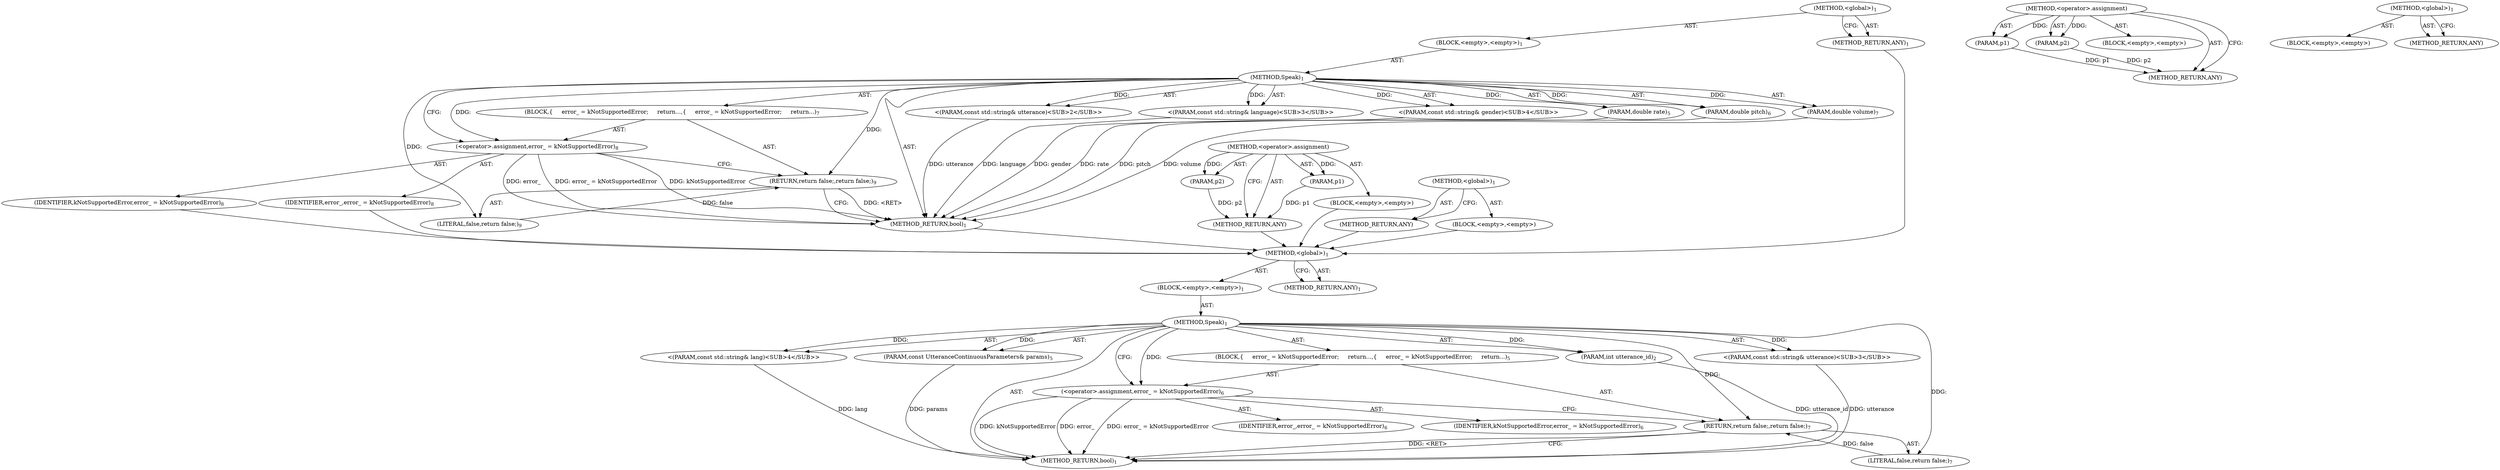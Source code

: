 digraph "&lt;global&gt;" {
vulnerable_6 [label=<(METHOD,&lt;global&gt;)<SUB>1</SUB>>];
vulnerable_7 [label=<(BLOCK,&lt;empty&gt;,&lt;empty&gt;)<SUB>1</SUB>>];
vulnerable_8 [label=<(METHOD,Speak)<SUB>1</SUB>>];
vulnerable_9 [label="<(PARAM,const std::string&amp; utterance)<SUB>2</SUB>>"];
vulnerable_10 [label="<(PARAM,const std::string&amp; language)<SUB>3</SUB>>"];
vulnerable_11 [label="<(PARAM,const std::string&amp; gender)<SUB>4</SUB>>"];
vulnerable_12 [label=<(PARAM,double rate)<SUB>5</SUB>>];
vulnerable_13 [label=<(PARAM,double pitch)<SUB>6</SUB>>];
vulnerable_14 [label=<(PARAM,double volume)<SUB>7</SUB>>];
vulnerable_15 [label=<(BLOCK,{
     error_ = kNotSupportedError;
     return...,{
     error_ = kNotSupportedError;
     return...)<SUB>7</SUB>>];
vulnerable_16 [label=<(&lt;operator&gt;.assignment,error_ = kNotSupportedError)<SUB>8</SUB>>];
vulnerable_17 [label=<(IDENTIFIER,error_,error_ = kNotSupportedError)<SUB>8</SUB>>];
vulnerable_18 [label=<(IDENTIFIER,kNotSupportedError,error_ = kNotSupportedError)<SUB>8</SUB>>];
vulnerable_19 [label=<(RETURN,return false;,return false;)<SUB>9</SUB>>];
vulnerable_20 [label=<(LITERAL,false,return false;)<SUB>9</SUB>>];
vulnerable_21 [label=<(METHOD_RETURN,bool)<SUB>1</SUB>>];
vulnerable_23 [label=<(METHOD_RETURN,ANY)<SUB>1</SUB>>];
vulnerable_42 [label=<(METHOD,&lt;operator&gt;.assignment)>];
vulnerable_43 [label=<(PARAM,p1)>];
vulnerable_44 [label=<(PARAM,p2)>];
vulnerable_45 [label=<(BLOCK,&lt;empty&gt;,&lt;empty&gt;)>];
vulnerable_46 [label=<(METHOD_RETURN,ANY)>];
vulnerable_36 [label=<(METHOD,&lt;global&gt;)<SUB>1</SUB>>];
vulnerable_37 [label=<(BLOCK,&lt;empty&gt;,&lt;empty&gt;)>];
vulnerable_38 [label=<(METHOD_RETURN,ANY)>];
fixed_6 [label=<(METHOD,&lt;global&gt;)<SUB>1</SUB>>];
fixed_7 [label=<(BLOCK,&lt;empty&gt;,&lt;empty&gt;)<SUB>1</SUB>>];
fixed_8 [label=<(METHOD,Speak)<SUB>1</SUB>>];
fixed_9 [label=<(PARAM,int utterance_id)<SUB>2</SUB>>];
fixed_10 [label="<(PARAM,const std::string&amp; utterance)<SUB>3</SUB>>"];
fixed_11 [label="<(PARAM,const std::string&amp; lang)<SUB>4</SUB>>"];
fixed_12 [label=<(PARAM,const UtteranceContinuousParameters&amp; params)<SUB>5</SUB>>];
fixed_13 [label=<(BLOCK,{
     error_ = kNotSupportedError;
     return...,{
     error_ = kNotSupportedError;
     return...)<SUB>5</SUB>>];
fixed_14 [label=<(&lt;operator&gt;.assignment,error_ = kNotSupportedError)<SUB>6</SUB>>];
fixed_15 [label=<(IDENTIFIER,error_,error_ = kNotSupportedError)<SUB>6</SUB>>];
fixed_16 [label=<(IDENTIFIER,kNotSupportedError,error_ = kNotSupportedError)<SUB>6</SUB>>];
fixed_17 [label=<(RETURN,return false;,return false;)<SUB>7</SUB>>];
fixed_18 [label=<(LITERAL,false,return false;)<SUB>7</SUB>>];
fixed_19 [label=<(METHOD_RETURN,bool)<SUB>1</SUB>>];
fixed_21 [label=<(METHOD_RETURN,ANY)<SUB>1</SUB>>];
fixed_42 [label=<(METHOD,&lt;operator&gt;.assignment)>];
fixed_43 [label=<(PARAM,p1)>];
fixed_44 [label=<(PARAM,p2)>];
fixed_45 [label=<(BLOCK,&lt;empty&gt;,&lt;empty&gt;)>];
fixed_46 [label=<(METHOD_RETURN,ANY)>];
fixed_36 [label=<(METHOD,&lt;global&gt;)<SUB>1</SUB>>];
fixed_37 [label=<(BLOCK,&lt;empty&gt;,&lt;empty&gt;)>];
fixed_38 [label=<(METHOD_RETURN,ANY)>];
vulnerable_6 -> vulnerable_7  [key=0, label="AST: "];
vulnerable_6 -> vulnerable_23  [key=0, label="AST: "];
vulnerable_6 -> vulnerable_23  [key=1, label="CFG: "];
vulnerable_7 -> vulnerable_8  [key=0, label="AST: "];
vulnerable_8 -> vulnerable_9  [key=0, label="AST: "];
vulnerable_8 -> vulnerable_9  [key=1, label="DDG: "];
vulnerable_8 -> vulnerable_10  [key=0, label="AST: "];
vulnerable_8 -> vulnerable_10  [key=1, label="DDG: "];
vulnerable_8 -> vulnerable_11  [key=0, label="AST: "];
vulnerable_8 -> vulnerable_11  [key=1, label="DDG: "];
vulnerable_8 -> vulnerable_12  [key=0, label="AST: "];
vulnerable_8 -> vulnerable_12  [key=1, label="DDG: "];
vulnerable_8 -> vulnerable_13  [key=0, label="AST: "];
vulnerable_8 -> vulnerable_13  [key=1, label="DDG: "];
vulnerable_8 -> vulnerable_14  [key=0, label="AST: "];
vulnerable_8 -> vulnerable_14  [key=1, label="DDG: "];
vulnerable_8 -> vulnerable_15  [key=0, label="AST: "];
vulnerable_8 -> vulnerable_21  [key=0, label="AST: "];
vulnerable_8 -> vulnerable_16  [key=0, label="CFG: "];
vulnerable_8 -> vulnerable_16  [key=1, label="DDG: "];
vulnerable_8 -> vulnerable_19  [key=0, label="DDG: "];
vulnerable_8 -> vulnerable_20  [key=0, label="DDG: "];
vulnerable_9 -> vulnerable_21  [key=0, label="DDG: utterance"];
vulnerable_10 -> vulnerable_21  [key=0, label="DDG: language"];
vulnerable_11 -> vulnerable_21  [key=0, label="DDG: gender"];
vulnerable_12 -> vulnerable_21  [key=0, label="DDG: rate"];
vulnerable_13 -> vulnerable_21  [key=0, label="DDG: pitch"];
vulnerable_14 -> vulnerable_21  [key=0, label="DDG: volume"];
vulnerable_15 -> vulnerable_16  [key=0, label="AST: "];
vulnerable_15 -> vulnerable_19  [key=0, label="AST: "];
vulnerable_16 -> vulnerable_17  [key=0, label="AST: "];
vulnerable_16 -> vulnerable_18  [key=0, label="AST: "];
vulnerable_16 -> vulnerable_19  [key=0, label="CFG: "];
vulnerable_16 -> vulnerable_21  [key=0, label="DDG: error_"];
vulnerable_16 -> vulnerable_21  [key=1, label="DDG: error_ = kNotSupportedError"];
vulnerable_16 -> vulnerable_21  [key=2, label="DDG: kNotSupportedError"];
vulnerable_17 -> fixed_6  [key=0];
vulnerable_18 -> fixed_6  [key=0];
vulnerable_19 -> vulnerable_20  [key=0, label="AST: "];
vulnerable_19 -> vulnerable_21  [key=0, label="CFG: "];
vulnerable_19 -> vulnerable_21  [key=1, label="DDG: &lt;RET&gt;"];
vulnerable_20 -> vulnerable_19  [key=0, label="DDG: false"];
vulnerable_21 -> fixed_6  [key=0];
vulnerable_23 -> fixed_6  [key=0];
vulnerable_42 -> vulnerable_43  [key=0, label="AST: "];
vulnerable_42 -> vulnerable_43  [key=1, label="DDG: "];
vulnerable_42 -> vulnerable_45  [key=0, label="AST: "];
vulnerable_42 -> vulnerable_44  [key=0, label="AST: "];
vulnerable_42 -> vulnerable_44  [key=1, label="DDG: "];
vulnerable_42 -> vulnerable_46  [key=0, label="AST: "];
vulnerable_42 -> vulnerable_46  [key=1, label="CFG: "];
vulnerable_43 -> vulnerable_46  [key=0, label="DDG: p1"];
vulnerable_44 -> vulnerable_46  [key=0, label="DDG: p2"];
vulnerable_45 -> fixed_6  [key=0];
vulnerable_46 -> fixed_6  [key=0];
vulnerable_36 -> vulnerable_37  [key=0, label="AST: "];
vulnerable_36 -> vulnerable_38  [key=0, label="AST: "];
vulnerable_36 -> vulnerable_38  [key=1, label="CFG: "];
vulnerable_37 -> fixed_6  [key=0];
vulnerable_38 -> fixed_6  [key=0];
fixed_6 -> fixed_7  [key=0, label="AST: "];
fixed_6 -> fixed_21  [key=0, label="AST: "];
fixed_6 -> fixed_21  [key=1, label="CFG: "];
fixed_7 -> fixed_8  [key=0, label="AST: "];
fixed_8 -> fixed_9  [key=0, label="AST: "];
fixed_8 -> fixed_9  [key=1, label="DDG: "];
fixed_8 -> fixed_10  [key=0, label="AST: "];
fixed_8 -> fixed_10  [key=1, label="DDG: "];
fixed_8 -> fixed_11  [key=0, label="AST: "];
fixed_8 -> fixed_11  [key=1, label="DDG: "];
fixed_8 -> fixed_12  [key=0, label="AST: "];
fixed_8 -> fixed_12  [key=1, label="DDG: "];
fixed_8 -> fixed_13  [key=0, label="AST: "];
fixed_8 -> fixed_19  [key=0, label="AST: "];
fixed_8 -> fixed_14  [key=0, label="CFG: "];
fixed_8 -> fixed_14  [key=1, label="DDG: "];
fixed_8 -> fixed_17  [key=0, label="DDG: "];
fixed_8 -> fixed_18  [key=0, label="DDG: "];
fixed_9 -> fixed_19  [key=0, label="DDG: utterance_id"];
fixed_10 -> fixed_19  [key=0, label="DDG: utterance"];
fixed_11 -> fixed_19  [key=0, label="DDG: lang"];
fixed_12 -> fixed_19  [key=0, label="DDG: params"];
fixed_13 -> fixed_14  [key=0, label="AST: "];
fixed_13 -> fixed_17  [key=0, label="AST: "];
fixed_14 -> fixed_15  [key=0, label="AST: "];
fixed_14 -> fixed_16  [key=0, label="AST: "];
fixed_14 -> fixed_17  [key=0, label="CFG: "];
fixed_14 -> fixed_19  [key=0, label="DDG: error_"];
fixed_14 -> fixed_19  [key=1, label="DDG: error_ = kNotSupportedError"];
fixed_14 -> fixed_19  [key=2, label="DDG: kNotSupportedError"];
fixed_17 -> fixed_18  [key=0, label="AST: "];
fixed_17 -> fixed_19  [key=0, label="CFG: "];
fixed_17 -> fixed_19  [key=1, label="DDG: &lt;RET&gt;"];
fixed_18 -> fixed_17  [key=0, label="DDG: false"];
fixed_42 -> fixed_43  [key=0, label="AST: "];
fixed_42 -> fixed_43  [key=1, label="DDG: "];
fixed_42 -> fixed_45  [key=0, label="AST: "];
fixed_42 -> fixed_44  [key=0, label="AST: "];
fixed_42 -> fixed_44  [key=1, label="DDG: "];
fixed_42 -> fixed_46  [key=0, label="AST: "];
fixed_42 -> fixed_46  [key=1, label="CFG: "];
fixed_43 -> fixed_46  [key=0, label="DDG: p1"];
fixed_44 -> fixed_46  [key=0, label="DDG: p2"];
fixed_36 -> fixed_37  [key=0, label="AST: "];
fixed_36 -> fixed_38  [key=0, label="AST: "];
fixed_36 -> fixed_38  [key=1, label="CFG: "];
}
